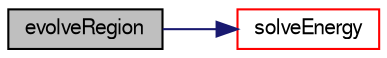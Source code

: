 digraph "evolveRegion"
{
  bgcolor="transparent";
  edge [fontname="FreeSans",fontsize="10",labelfontname="FreeSans",labelfontsize="10"];
  node [fontname="FreeSans",fontsize="10",shape=record];
  rankdir="LR";
  Node1129 [label="evolveRegion",height=0.2,width=0.4,color="black", fillcolor="grey75", style="filled", fontcolor="black"];
  Node1129 -> Node1130 [color="midnightblue",fontsize="10",style="solid",fontname="FreeSans"];
  Node1130 [label="solveEnergy",height=0.2,width=0.4,color="red",URL="$a29194.html#a533e6e7fb2c00cd976a89d545355000c",tooltip="Solve energy equation. "];
}
